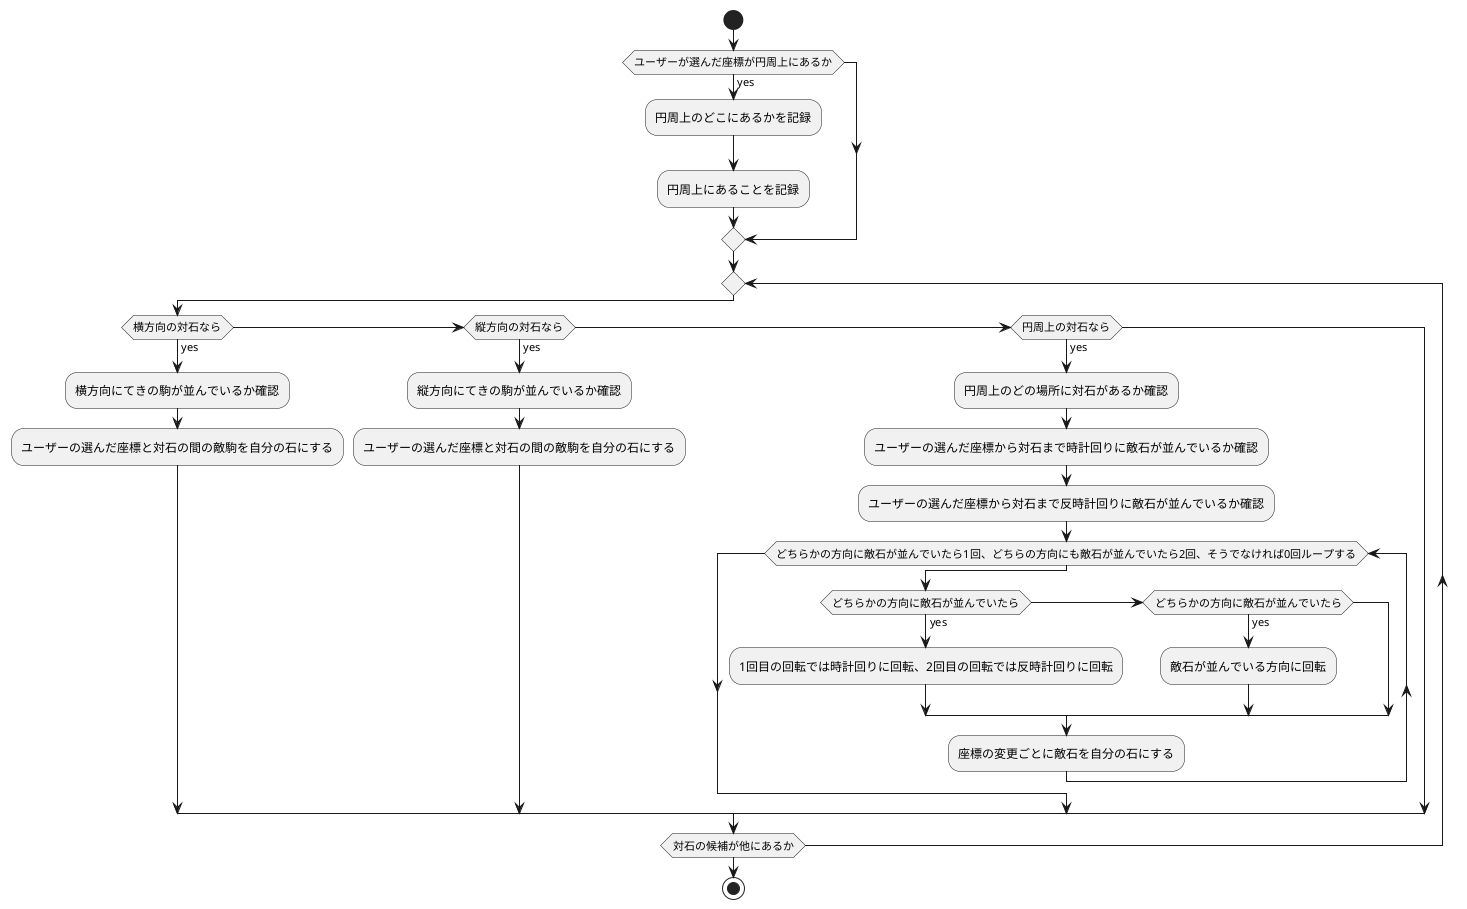@startuml changeStone
start
if(ユーザーが選んだ座標が円周上にあるか)then (yes)
:円周上のどこにあるかを記録;
:円周上にあることを記録;
endif

repeat
if(横方向の対石なら)then (yes)
:横方向にてきの駒が並んでいるか確認;
:ユーザーの選んだ座標と対石の間の敵駒を自分の石にする;
elseif(縦方向の対石なら)then (yes)
:縦方向にてきの駒が並んでいるか確認;
:ユーザーの選んだ座標と対石の間の敵駒を自分の石にする;
elseif(円周上の対石なら)then (yes)
:円周上のどの場所に対石があるか確認;
:ユーザーの選んだ座標から対石まで時計回りに敵石が並んでいるか確認;
:ユーザーの選んだ座標から対石まで反時計回りに敵石が並んでいるか確認;
while(どちらかの方向に敵石が並んでいたら1回、どちらの方向にも敵石が並んでいたら2回、そうでなければ0回ループする)
if(どちらかの方向に敵石が並んでいたら)then (yes)
:1回目の回転では時計回りに回転、2回目の回転では反時計回りに回転;
elseif(どちらかの方向に敵石が並んでいたら)then (yes)
:敵石が並んでいる方向に回転;
endif
:座標の変更ごとに敵石を自分の石にする;
endwhile
endif
repeat while (対石の候補が他にあるか)
stop
@enduml